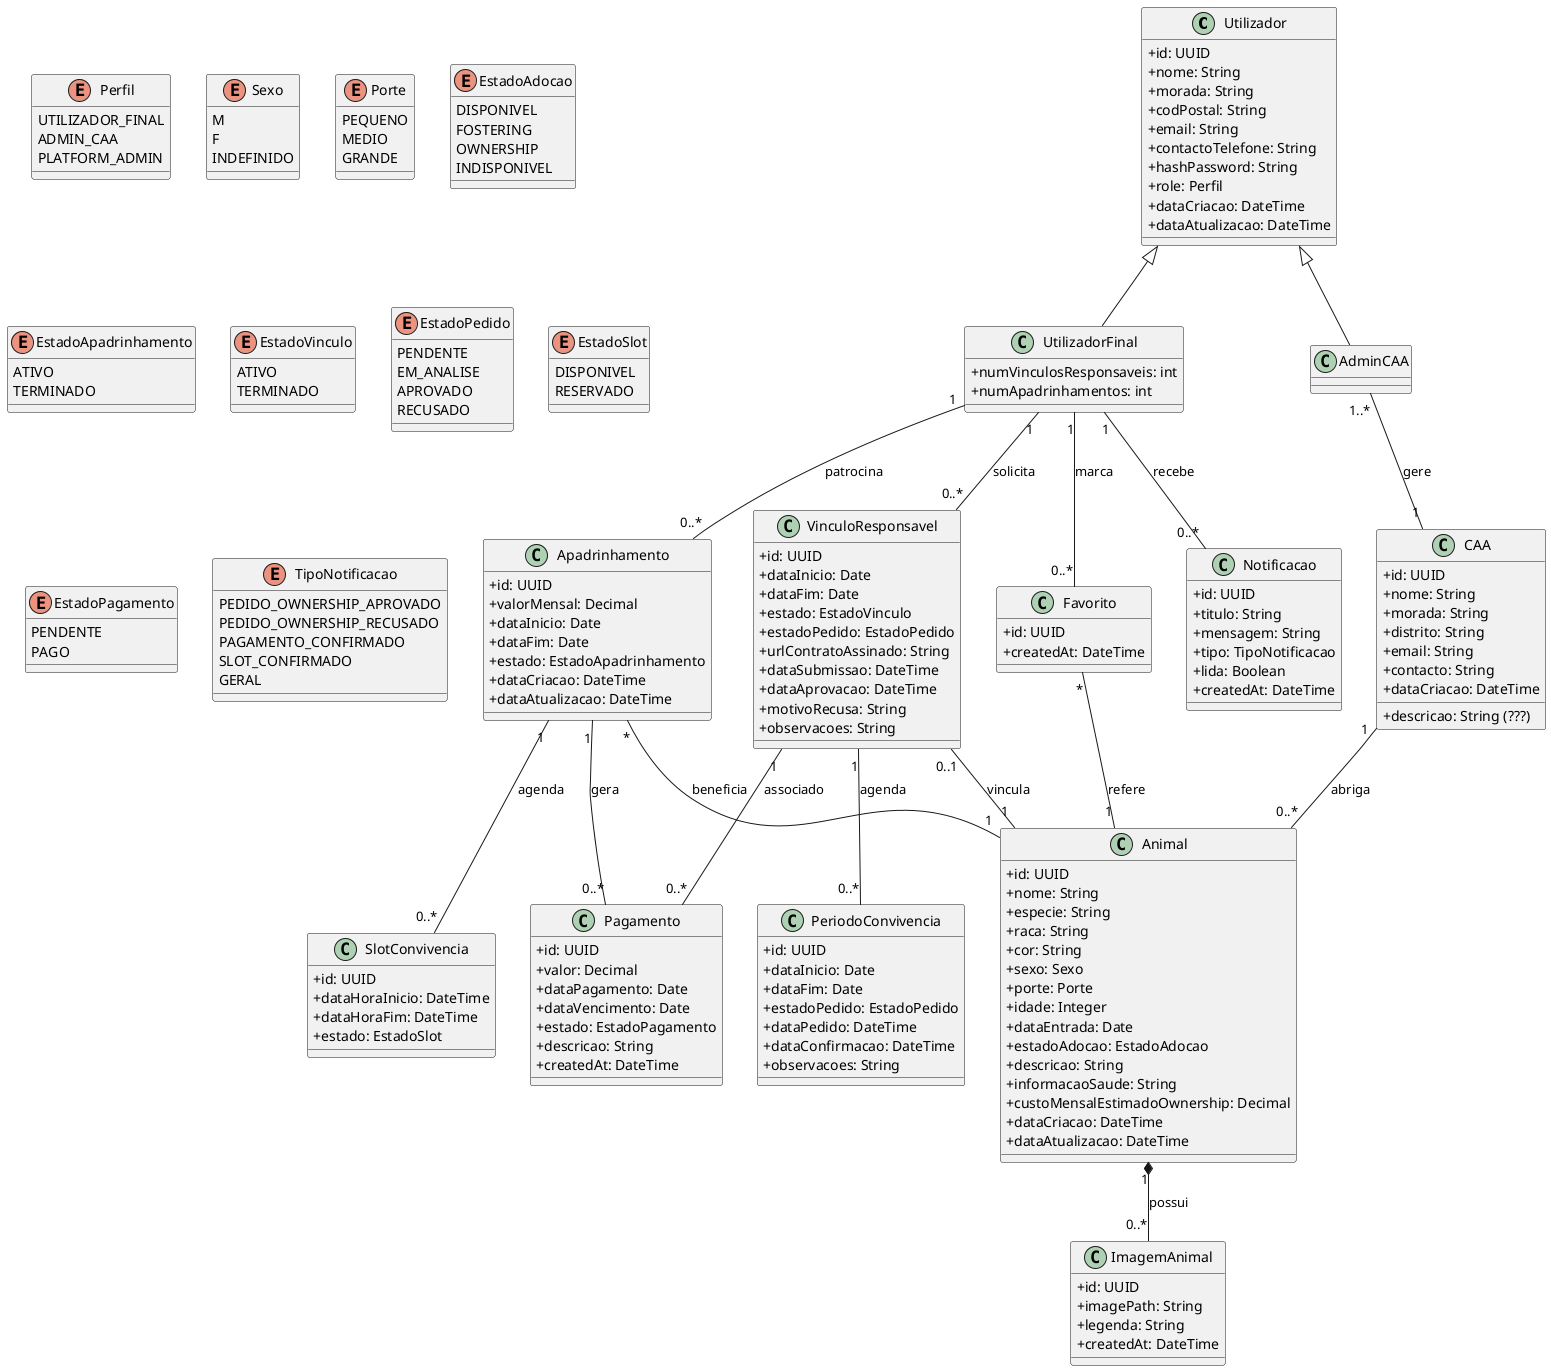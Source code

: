 @startuml
skinparam classAttributeIconSize 0

' ================ UTILIZADORES ================
class Utilizador {
  +id: UUID
  +nome: String
  +morada: String
  +codPostal: String
  +email: String
  +contactoTelefone: String
  +hashPassword: String
  +role: Perfil
  +dataCriacao: DateTime
  +dataAtualizacao: DateTime
}

class UtilizadorFinal {
  +numVinculosResponsaveis: int
  +numApadrinhamentos: int
}

class AdminCAA {
}

Utilizador <|-- UtilizadorFinal
Utilizador <|-- AdminCAA

' ================ CAA (Centro de Acolhimento Animal) ================
class CAA {
  +id: UUID
  +nome: String
  +morada: String
  +distrito: String
  +email: String
  +contacto: String
  +descricao: String (???)
  +dataCriacao: DateTime
}


' ================ ANIMAIS ================
class Animal {
  +id: UUID
  +nome: String
  +especie: String
  +raca: String
  +cor: String
  +sexo: Sexo
  +porte: Porte
  +idade: Integer
  +dataEntrada: Date
  +estadoAdocao: EstadoAdocao
  +descricao: String
  +informacaoSaude: String
  +custoMensalEstimadoOwnership: Decimal
  +dataCriacao: DateTime
  +dataAtualizacao: DateTime
}

class ImagemAnimal {
  +id: UUID
  +imagePath: String
  +legenda: String
  +createdAt: DateTime
}

' ================ APADRINHAMENTO (Fostering) ================
class Apadrinhamento {
  +id: UUID
  +valorMensal: Decimal
  +dataInicio: Date
  +dataFim: Date
  +estado: EstadoApadrinhamento
  +dataCriacao: DateTime
  +dataAtualizacao: DateTime
}

class SlotConvivencia {
  +id: UUID
  +dataHoraInicio: DateTime
  +dataHoraFim: DateTime
  +estado: EstadoSlot
}

' ================ VÍNCULO RESPONSÁVEL (Ownership) ================
class VinculoResponsavel {
  +id: UUID
  +dataInicio: Date
  +dataFim: Date
  +estado: EstadoVinculo
  +estadoPedido: EstadoPedido
  +urlContratoAssinado: String
  +dataSubmissao: DateTime
  +dataAprovacao: DateTime
  +motivoRecusa: String
  +observacoes: String
}

class PeriodoConvivencia {
  +id: UUID
  +dataInicio: Date
  +dataFim: Date
  +estadoPedido: EstadoPedido
  +dataPedido: DateTime
  +dataConfirmacao: DateTime
  +observacoes: String
}

' ================ PAGAMENTOS (Mock) ================
class Pagamento {
  +id: UUID
  +valor: Decimal
  +dataPagamento: Date
  +dataVencimento: Date
  +estado: EstadoPagamento
  +descricao: String
  +createdAt: DateTime
}

' ================ OUTROS ================
class Favorito {
  +id: UUID
  +createdAt: DateTime
}

class Notificacao {
  +id: UUID
  +titulo: String
  +mensagem: String
  +tipo: TipoNotificacao
  +lida: Boolean
  +createdAt: DateTime
}

' ================ ENUMS ================
enum Perfil {
  UTILIZADOR_FINAL
  ADMIN_CAA
  PLATFORM_ADMIN
}

enum Sexo {
  M
  F
  INDEFINIDO
}

enum Porte {
  PEQUENO
  MEDIO
  GRANDE
}

enum EstadoAdocao {
  DISPONIVEL
  FOSTERING
  OWNERSHIP
  INDISPONIVEL
}

enum EstadoApadrinhamento {
  ATIVO
  TERMINADO
}

enum EstadoVinculo {
  ATIVO
  TERMINADO
}

enum EstadoPedido {
  PENDENTE
  EM_ANALISE
  APROVADO
  RECUSADO
}

enum EstadoSlot {
  DISPONIVEL
  RESERVADO
}

enum EstadoPagamento {
  PENDENTE
  PAGO
}

enum TipoNotificacao {
  PEDIDO_OWNERSHIP_APROVADO
  PEDIDO_OWNERSHIP_RECUSADO
  PAGAMENTO_CONFIRMADO
  SLOT_CONFIRMADO
  GERAL
}

' ================ RELAÇÕES CAA ================
AdminCAA "1..*" -- "1" CAA : gere
CAA "1" -- "0..*" Animal : abriga

' ================ RELAÇÕES ANIMAL ================
Animal "1" *-- "0..*" ImagemAnimal : possui

' ================ RELAÇÕES APADRINHAMENTO ================
UtilizadorFinal "1" -- "0..*" Apadrinhamento : patrocina
Apadrinhamento  "*" -- "1" Animal : beneficia
Apadrinhamento  "1" -- "0..*" SlotConvivencia : agenda
Apadrinhamento  "1" -- "0..*" Pagamento : gera

' ================ RELAÇÕES VÍNCULO RESPONSÁVEL ================
UtilizadorFinal "1" -- "0..*" VinculoResponsavel : solicita
VinculoResponsavel "0..1" -- "1" Animal : vincula
VinculoResponsavel "1" -- "0..*" PeriodoConvivencia : agenda
VinculoResponsavel "1" -- "0..*" Pagamento : associado

' ================ RELAÇÕES UTILIZADOR ================
UtilizadorFinal "1" -- "0..*" Favorito : marca
Favorito "*" -- "1" Animal : refere

UtilizadorFinal "1" -- "0..*" Notificacao : recebe
@enduml
